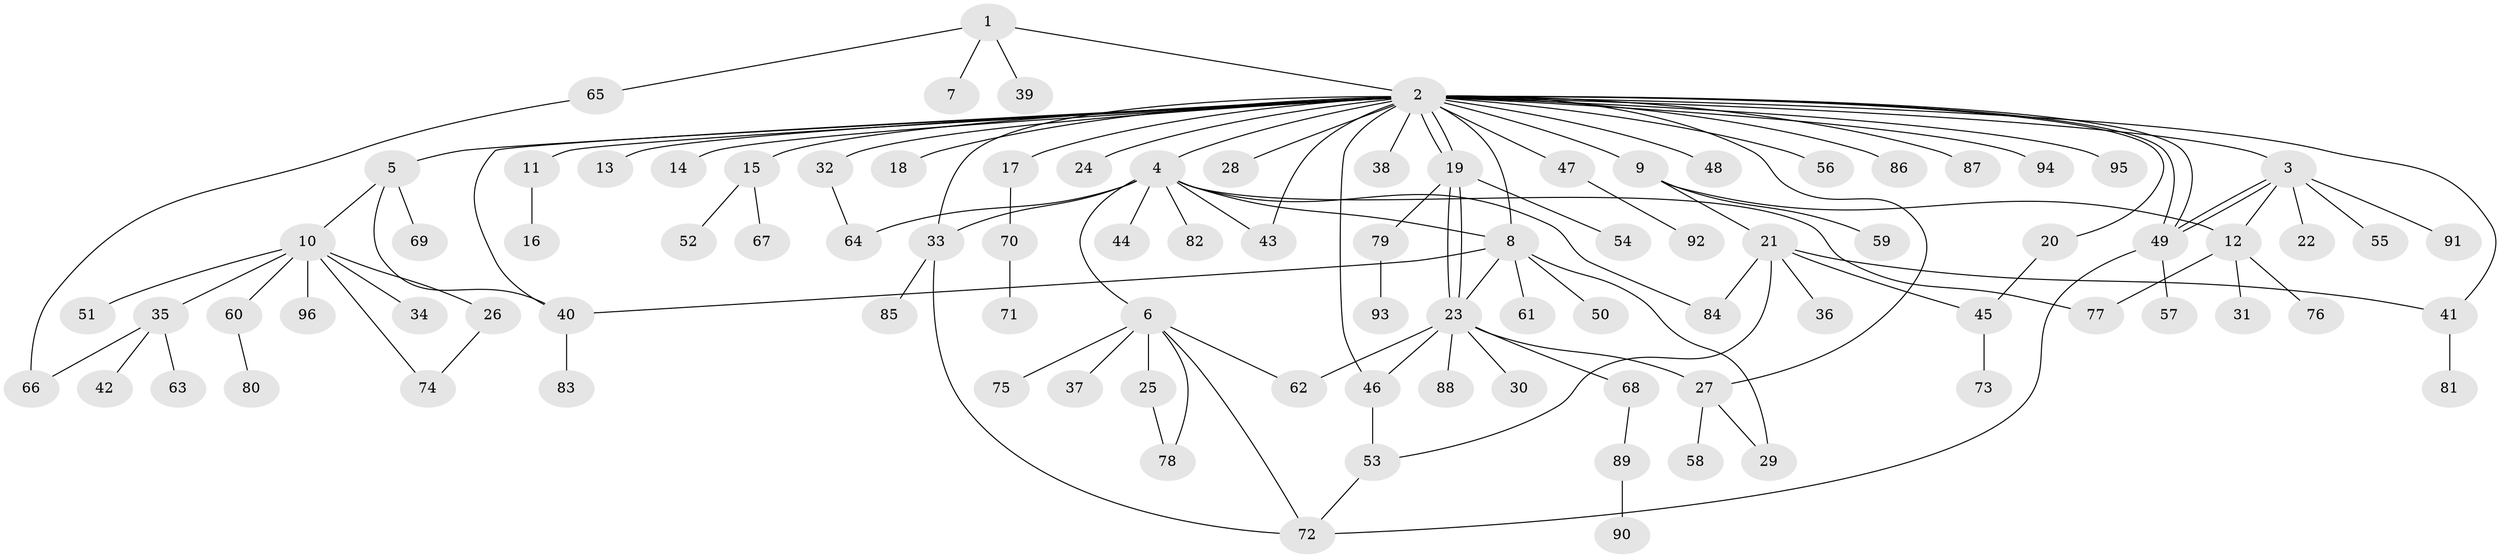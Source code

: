 // Generated by graph-tools (version 1.1) at 2025/49/03/09/25 03:49:58]
// undirected, 96 vertices, 123 edges
graph export_dot {
graph [start="1"]
  node [color=gray90,style=filled];
  1;
  2;
  3;
  4;
  5;
  6;
  7;
  8;
  9;
  10;
  11;
  12;
  13;
  14;
  15;
  16;
  17;
  18;
  19;
  20;
  21;
  22;
  23;
  24;
  25;
  26;
  27;
  28;
  29;
  30;
  31;
  32;
  33;
  34;
  35;
  36;
  37;
  38;
  39;
  40;
  41;
  42;
  43;
  44;
  45;
  46;
  47;
  48;
  49;
  50;
  51;
  52;
  53;
  54;
  55;
  56;
  57;
  58;
  59;
  60;
  61;
  62;
  63;
  64;
  65;
  66;
  67;
  68;
  69;
  70;
  71;
  72;
  73;
  74;
  75;
  76;
  77;
  78;
  79;
  80;
  81;
  82;
  83;
  84;
  85;
  86;
  87;
  88;
  89;
  90;
  91;
  92;
  93;
  94;
  95;
  96;
  1 -- 2;
  1 -- 7;
  1 -- 39;
  1 -- 65;
  2 -- 3;
  2 -- 4;
  2 -- 5;
  2 -- 8;
  2 -- 9;
  2 -- 11;
  2 -- 13;
  2 -- 14;
  2 -- 15;
  2 -- 17;
  2 -- 18;
  2 -- 19;
  2 -- 19;
  2 -- 20;
  2 -- 24;
  2 -- 27;
  2 -- 28;
  2 -- 32;
  2 -- 33;
  2 -- 38;
  2 -- 40;
  2 -- 41;
  2 -- 43;
  2 -- 46;
  2 -- 47;
  2 -- 48;
  2 -- 49;
  2 -- 49;
  2 -- 56;
  2 -- 86;
  2 -- 87;
  2 -- 94;
  2 -- 95;
  3 -- 12;
  3 -- 22;
  3 -- 49;
  3 -- 49;
  3 -- 55;
  3 -- 91;
  4 -- 6;
  4 -- 8;
  4 -- 33;
  4 -- 43;
  4 -- 44;
  4 -- 64;
  4 -- 77;
  4 -- 82;
  4 -- 84;
  5 -- 10;
  5 -- 40;
  5 -- 69;
  6 -- 25;
  6 -- 37;
  6 -- 62;
  6 -- 72;
  6 -- 75;
  6 -- 78;
  8 -- 23;
  8 -- 29;
  8 -- 40;
  8 -- 50;
  8 -- 61;
  9 -- 12;
  9 -- 21;
  9 -- 59;
  10 -- 26;
  10 -- 34;
  10 -- 35;
  10 -- 51;
  10 -- 60;
  10 -- 74;
  10 -- 96;
  11 -- 16;
  12 -- 31;
  12 -- 76;
  12 -- 77;
  15 -- 52;
  15 -- 67;
  17 -- 70;
  19 -- 23;
  19 -- 23;
  19 -- 54;
  19 -- 79;
  20 -- 45;
  21 -- 36;
  21 -- 41;
  21 -- 45;
  21 -- 53;
  21 -- 84;
  23 -- 27;
  23 -- 30;
  23 -- 46;
  23 -- 62;
  23 -- 68;
  23 -- 88;
  25 -- 78;
  26 -- 74;
  27 -- 29;
  27 -- 58;
  32 -- 64;
  33 -- 72;
  33 -- 85;
  35 -- 42;
  35 -- 63;
  35 -- 66;
  40 -- 83;
  41 -- 81;
  45 -- 73;
  46 -- 53;
  47 -- 92;
  49 -- 57;
  49 -- 72;
  53 -- 72;
  60 -- 80;
  65 -- 66;
  68 -- 89;
  70 -- 71;
  79 -- 93;
  89 -- 90;
}
